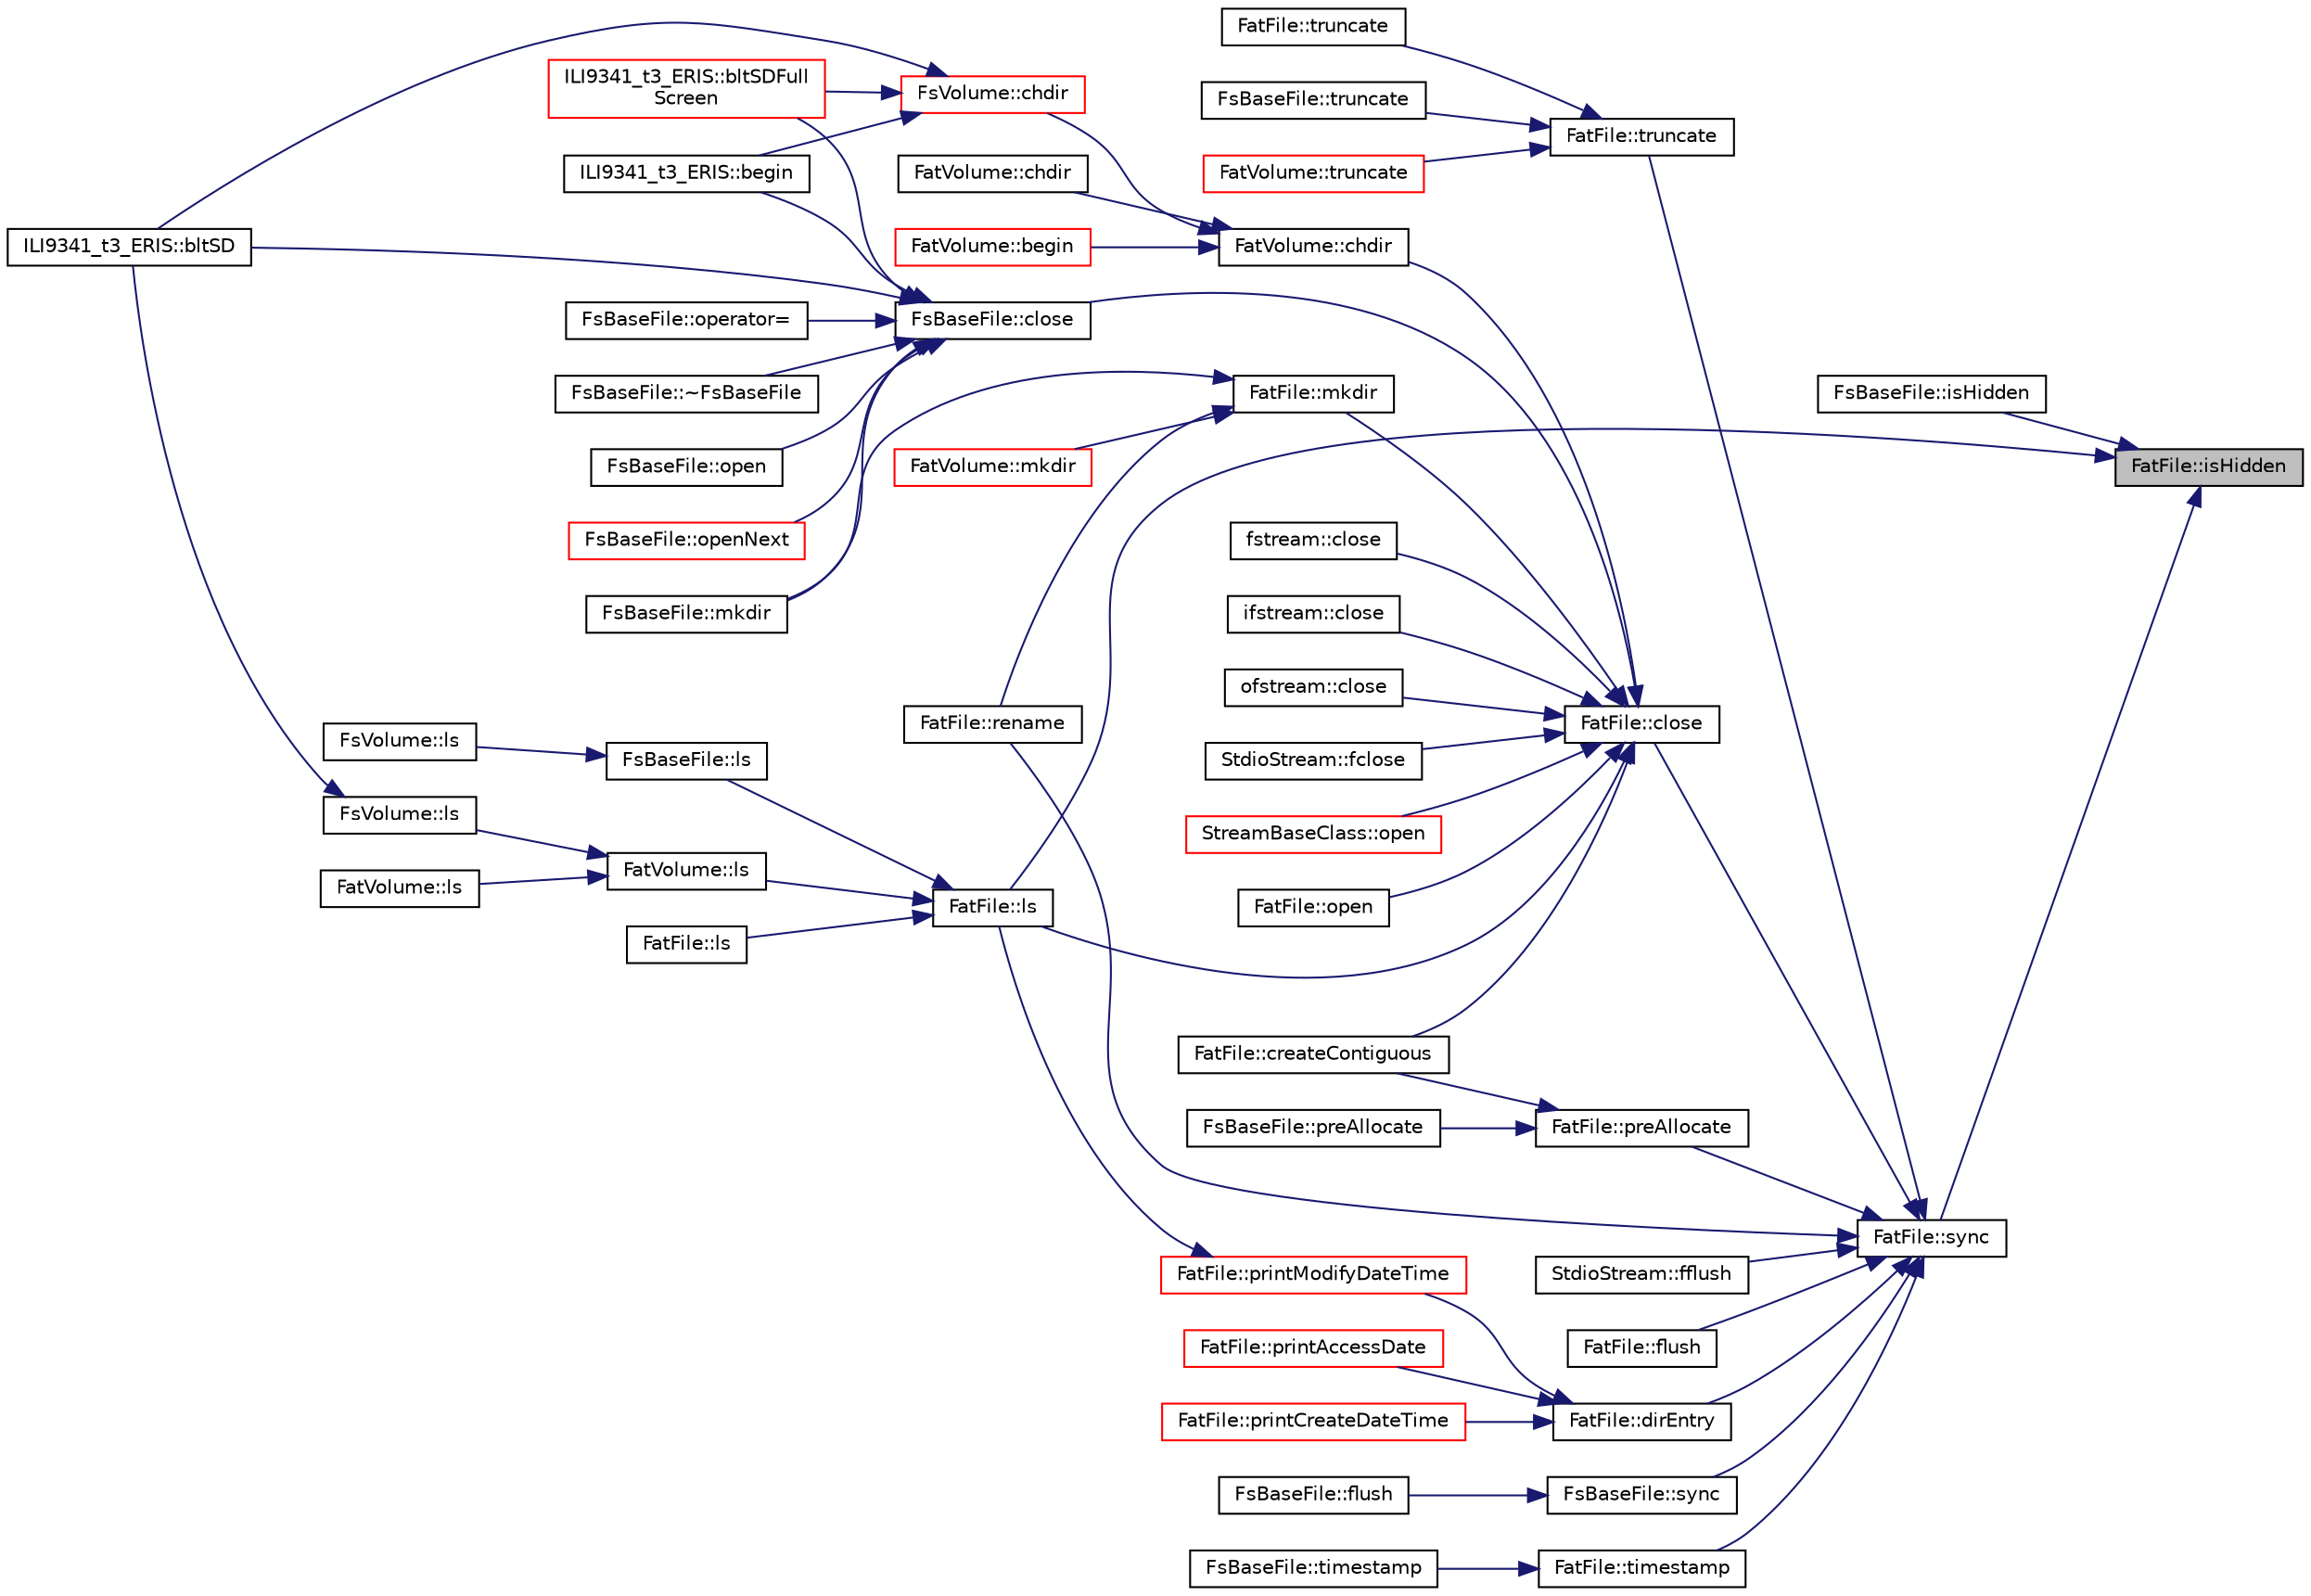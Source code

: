 digraph "FatFile::isHidden"
{
 // LATEX_PDF_SIZE
  edge [fontname="Helvetica",fontsize="10",labelfontname="Helvetica",labelfontsize="10"];
  node [fontname="Helvetica",fontsize="10",shape=record];
  rankdir="RL";
  Node1 [label="FatFile::isHidden",height=0.2,width=0.4,color="black", fillcolor="grey75", style="filled", fontcolor="black",tooltip=" "];
  Node1 -> Node2 [dir="back",color="midnightblue",fontsize="10",style="solid",fontname="Helvetica"];
  Node2 [label="FsBaseFile::isHidden",height=0.2,width=0.4,color="black", fillcolor="white", style="filled",URL="$class_fs_base_file.html#a00e76b229cbb5098e1eb88e64a41dbfb",tooltip=" "];
  Node1 -> Node3 [dir="back",color="midnightblue",fontsize="10",style="solid",fontname="Helvetica"];
  Node3 [label="FatFile::ls",height=0.2,width=0.4,color="black", fillcolor="white", style="filled",URL="$class_fat_file.html#a60ab9d16bcc778150a364c26de467de1",tooltip=" "];
  Node3 -> Node4 [dir="back",color="midnightblue",fontsize="10",style="solid",fontname="Helvetica"];
  Node4 [label="FsBaseFile::ls",height=0.2,width=0.4,color="black", fillcolor="white", style="filled",URL="$class_fs_base_file.html#aecbc336b952eebebfdfcf917863183ee",tooltip=" "];
  Node4 -> Node5 [dir="back",color="midnightblue",fontsize="10",style="solid",fontname="Helvetica"];
  Node5 [label="FsVolume::ls",height=0.2,width=0.4,color="black", fillcolor="white", style="filled",URL="$class_fs_volume.html#ab429316ed9e57a52ecfb938aca7dff6c",tooltip=" "];
  Node3 -> Node6 [dir="back",color="midnightblue",fontsize="10",style="solid",fontname="Helvetica"];
  Node6 [label="FatVolume::ls",height=0.2,width=0.4,color="black", fillcolor="white", style="filled",URL="$class_fat_volume.html#ae40964f357cfff4208812344a0e6f26f",tooltip=" "];
  Node6 -> Node7 [dir="back",color="midnightblue",fontsize="10",style="solid",fontname="Helvetica"];
  Node7 [label="FsVolume::ls",height=0.2,width=0.4,color="black", fillcolor="white", style="filled",URL="$class_fs_volume.html#a679105032aa3e5c4585c63f8e7acfc02",tooltip=" "];
  Node7 -> Node8 [dir="back",color="midnightblue",fontsize="10",style="solid",fontname="Helvetica"];
  Node8 [label="ILI9341_t3_ERIS::bltSD",height=0.2,width=0.4,color="black", fillcolor="white", style="filled",URL="$class_i_l_i9341__t3___e_r_i_s.html#a62cbbd94867557ffbe8d9a2c832c8716",tooltip=" "];
  Node6 -> Node9 [dir="back",color="midnightblue",fontsize="10",style="solid",fontname="Helvetica"];
  Node9 [label="FatVolume::ls",height=0.2,width=0.4,color="black", fillcolor="white", style="filled",URL="$class_fat_volume.html#ad455ad05551329865c659cc4676f2d18",tooltip=" "];
  Node3 -> Node10 [dir="back",color="midnightblue",fontsize="10",style="solid",fontname="Helvetica"];
  Node10 [label="FatFile::ls",height=0.2,width=0.4,color="black", fillcolor="white", style="filled",URL="$class_fat_file.html#a6a11f3307da6232b5f2d11812832d93a",tooltip=" "];
  Node1 -> Node11 [dir="back",color="midnightblue",fontsize="10",style="solid",fontname="Helvetica"];
  Node11 [label="FatFile::sync",height=0.2,width=0.4,color="black", fillcolor="white", style="filled",URL="$class_fat_file.html#a67f3dc4896c542d695e11aac927f585e",tooltip=" "];
  Node11 -> Node12 [dir="back",color="midnightblue",fontsize="10",style="solid",fontname="Helvetica"];
  Node12 [label="FatFile::close",height=0.2,width=0.4,color="black", fillcolor="white", style="filled",URL="$class_fat_file.html#afd16af325e0642e4bff6430b7d8bb18b",tooltip=" "];
  Node12 -> Node13 [dir="back",color="midnightblue",fontsize="10",style="solid",fontname="Helvetica"];
  Node13 [label="FatVolume::chdir",height=0.2,width=0.4,color="black", fillcolor="white", style="filled",URL="$class_fat_volume.html#a659d921b3efd52d310a33cba69eff18b",tooltip=" "];
  Node13 -> Node14 [dir="back",color="midnightblue",fontsize="10",style="solid",fontname="Helvetica"];
  Node14 [label="FatVolume::begin",height=0.2,width=0.4,color="red", fillcolor="white", style="filled",URL="$class_fat_volume.html#af3a219ea89bbbf310a61115c9a3d221a",tooltip=" "];
  Node13 -> Node16 [dir="back",color="midnightblue",fontsize="10",style="solid",fontname="Helvetica"];
  Node16 [label="FsVolume::chdir",height=0.2,width=0.4,color="red", fillcolor="white", style="filled",URL="$class_fs_volume.html#abcc645df09441d40c476e4981393c944",tooltip=" "];
  Node16 -> Node17 [dir="back",color="midnightblue",fontsize="10",style="solid",fontname="Helvetica"];
  Node17 [label="ILI9341_t3_ERIS::begin",height=0.2,width=0.4,color="black", fillcolor="white", style="filled",URL="$class_i_l_i9341__t3___e_r_i_s.html#aac7f00d564f87cf2063f869d273f6f48",tooltip=" "];
  Node16 -> Node8 [dir="back",color="midnightblue",fontsize="10",style="solid",fontname="Helvetica"];
  Node16 -> Node18 [dir="back",color="midnightblue",fontsize="10",style="solid",fontname="Helvetica"];
  Node18 [label="ILI9341_t3_ERIS::bltSDFull\lScreen",height=0.2,width=0.4,color="red", fillcolor="white", style="filled",URL="$class_i_l_i9341__t3___e_r_i_s.html#a6efb6ee1407d55e237e86b7557d89b75",tooltip=" "];
  Node13 -> Node23 [dir="back",color="midnightblue",fontsize="10",style="solid",fontname="Helvetica"];
  Node23 [label="FatVolume::chdir",height=0.2,width=0.4,color="black", fillcolor="white", style="filled",URL="$class_fat_volume.html#ac591520e33ff8ba51e80782a87423872",tooltip=" "];
  Node12 -> Node24 [dir="back",color="midnightblue",fontsize="10",style="solid",fontname="Helvetica"];
  Node24 [label="FsBaseFile::close",height=0.2,width=0.4,color="black", fillcolor="white", style="filled",URL="$class_fs_base_file.html#aa669c695a839e68e417fb15eebe3de13",tooltip=" "];
  Node24 -> Node17 [dir="back",color="midnightblue",fontsize="10",style="solid",fontname="Helvetica"];
  Node24 -> Node8 [dir="back",color="midnightblue",fontsize="10",style="solid",fontname="Helvetica"];
  Node24 -> Node18 [dir="back",color="midnightblue",fontsize="10",style="solid",fontname="Helvetica"];
  Node24 -> Node25 [dir="back",color="midnightblue",fontsize="10",style="solid",fontname="Helvetica"];
  Node25 [label="FsBaseFile::mkdir",height=0.2,width=0.4,color="black", fillcolor="white", style="filled",URL="$class_fs_base_file.html#a8b7aa7f2c63882e483336dfe12ef6800",tooltip=" "];
  Node24 -> Node26 [dir="back",color="midnightblue",fontsize="10",style="solid",fontname="Helvetica"];
  Node26 [label="FsBaseFile::open",height=0.2,width=0.4,color="black", fillcolor="white", style="filled",URL="$class_fs_base_file.html#a9786eb47f5d001e89ff291c271517547",tooltip=" "];
  Node24 -> Node27 [dir="back",color="midnightblue",fontsize="10",style="solid",fontname="Helvetica"];
  Node27 [label="FsBaseFile::openNext",height=0.2,width=0.4,color="red", fillcolor="white", style="filled",URL="$class_fs_base_file.html#acb9b1075f4db76fa7e0521c9aff9c3df",tooltip=" "];
  Node24 -> Node29 [dir="back",color="midnightblue",fontsize="10",style="solid",fontname="Helvetica"];
  Node29 [label="FsBaseFile::operator=",height=0.2,width=0.4,color="black", fillcolor="white", style="filled",URL="$class_fs_base_file.html#ae4f6d168072bb4f2a61976f621659d20",tooltip=" "];
  Node24 -> Node30 [dir="back",color="midnightblue",fontsize="10",style="solid",fontname="Helvetica"];
  Node30 [label="FsBaseFile::~FsBaseFile",height=0.2,width=0.4,color="black", fillcolor="white", style="filled",URL="$class_fs_base_file.html#ab148c0eb86197666a251a2f0a15f2a02",tooltip=" "];
  Node12 -> Node31 [dir="back",color="midnightblue",fontsize="10",style="solid",fontname="Helvetica"];
  Node31 [label="fstream::close",height=0.2,width=0.4,color="black", fillcolor="white", style="filled",URL="$classfstream.html#ac5720ee620c09d63dd186823e688ea9a",tooltip=" "];
  Node12 -> Node32 [dir="back",color="midnightblue",fontsize="10",style="solid",fontname="Helvetica"];
  Node32 [label="ifstream::close",height=0.2,width=0.4,color="black", fillcolor="white", style="filled",URL="$classifstream.html#ac5892f472afdef6160f5fe2401b16dce",tooltip=" "];
  Node12 -> Node33 [dir="back",color="midnightblue",fontsize="10",style="solid",fontname="Helvetica"];
  Node33 [label="ofstream::close",height=0.2,width=0.4,color="black", fillcolor="white", style="filled",URL="$classofstream.html#a240f3752c7ff7a78d10c143d2083715f",tooltip=" "];
  Node12 -> Node34 [dir="back",color="midnightblue",fontsize="10",style="solid",fontname="Helvetica"];
  Node34 [label="FatFile::createContiguous",height=0.2,width=0.4,color="black", fillcolor="white", style="filled",URL="$class_fat_file.html#a0853fbd44aee2798d14d8e3aed78f8bf",tooltip=" "];
  Node12 -> Node35 [dir="back",color="midnightblue",fontsize="10",style="solid",fontname="Helvetica"];
  Node35 [label="StdioStream::fclose",height=0.2,width=0.4,color="black", fillcolor="white", style="filled",URL="$class_stdio_stream.html#a4ddd4658d49182013d2fa2a181e96c5a",tooltip=" "];
  Node12 -> Node3 [dir="back",color="midnightblue",fontsize="10",style="solid",fontname="Helvetica"];
  Node12 -> Node36 [dir="back",color="midnightblue",fontsize="10",style="solid",fontname="Helvetica"];
  Node36 [label="FatFile::mkdir",height=0.2,width=0.4,color="black", fillcolor="white", style="filled",URL="$class_fat_file.html#abab5b9f72cc796388dd4eed01d13d90d",tooltip=" "];
  Node36 -> Node37 [dir="back",color="midnightblue",fontsize="10",style="solid",fontname="Helvetica"];
  Node37 [label="FatVolume::mkdir",height=0.2,width=0.4,color="red", fillcolor="white", style="filled",URL="$class_fat_volume.html#ad80bccf8f24ff001a7b9277effc2cc52",tooltip=" "];
  Node36 -> Node25 [dir="back",color="midnightblue",fontsize="10",style="solid",fontname="Helvetica"];
  Node36 -> Node41 [dir="back",color="midnightblue",fontsize="10",style="solid",fontname="Helvetica"];
  Node41 [label="FatFile::rename",height=0.2,width=0.4,color="black", fillcolor="white", style="filled",URL="$class_fat_file.html#a4b42f2454ff462555c07ea094a92a1e0",tooltip=" "];
  Node12 -> Node42 [dir="back",color="midnightblue",fontsize="10",style="solid",fontname="Helvetica"];
  Node42 [label="StreamBaseClass::open",height=0.2,width=0.4,color="red", fillcolor="white", style="filled",URL="$class_stream_base_class.html#ae35297f11506f154597015f9216b72df",tooltip=" "];
  Node12 -> Node49 [dir="back",color="midnightblue",fontsize="10",style="solid",fontname="Helvetica"];
  Node49 [label="FatFile::open",height=0.2,width=0.4,color="black", fillcolor="white", style="filled",URL="$class_fat_file.html#a58d6ea245f1bc3ae7a6df311cd25052f",tooltip=" "];
  Node11 -> Node50 [dir="back",color="midnightblue",fontsize="10",style="solid",fontname="Helvetica"];
  Node50 [label="FatFile::dirEntry",height=0.2,width=0.4,color="black", fillcolor="white", style="filled",URL="$class_fat_file.html#a2f4e9ab3056125b07f15d14ca26d5346",tooltip=" "];
  Node50 -> Node51 [dir="back",color="midnightblue",fontsize="10",style="solid",fontname="Helvetica"];
  Node51 [label="FatFile::printAccessDate",height=0.2,width=0.4,color="red", fillcolor="white", style="filled",URL="$class_fat_file.html#a22be4c339d0bfa331f75415b74dd4f37",tooltip=" "];
  Node50 -> Node54 [dir="back",color="midnightblue",fontsize="10",style="solid",fontname="Helvetica"];
  Node54 [label="FatFile::printCreateDateTime",height=0.2,width=0.4,color="red", fillcolor="white", style="filled",URL="$class_fat_file.html#ab22396a285e27b53501a0047ddd97f59",tooltip=" "];
  Node50 -> Node56 [dir="back",color="midnightblue",fontsize="10",style="solid",fontname="Helvetica"];
  Node56 [label="FatFile::printModifyDateTime",height=0.2,width=0.4,color="red", fillcolor="white", style="filled",URL="$class_fat_file.html#a43c8a1cabcae673e43c590f5db44c65a",tooltip=" "];
  Node56 -> Node3 [dir="back",color="midnightblue",fontsize="10",style="solid",fontname="Helvetica"];
  Node11 -> Node58 [dir="back",color="midnightblue",fontsize="10",style="solid",fontname="Helvetica"];
  Node58 [label="StdioStream::fflush",height=0.2,width=0.4,color="black", fillcolor="white", style="filled",URL="$class_stdio_stream.html#a7ce32ec7ea3f2fd8ea42b9633890f1c0",tooltip=" "];
  Node11 -> Node59 [dir="back",color="midnightblue",fontsize="10",style="solid",fontname="Helvetica"];
  Node59 [label="FatFile::flush",height=0.2,width=0.4,color="black", fillcolor="white", style="filled",URL="$class_fat_file.html#a166b5ff04754cc925f2aee71bf92f800",tooltip=" "];
  Node11 -> Node60 [dir="back",color="midnightblue",fontsize="10",style="solid",fontname="Helvetica"];
  Node60 [label="FatFile::preAllocate",height=0.2,width=0.4,color="black", fillcolor="white", style="filled",URL="$class_fat_file.html#aeeb13b9de68bf9097c863c41d655ee83",tooltip=" "];
  Node60 -> Node34 [dir="back",color="midnightblue",fontsize="10",style="solid",fontname="Helvetica"];
  Node60 -> Node61 [dir="back",color="midnightblue",fontsize="10",style="solid",fontname="Helvetica"];
  Node61 [label="FsBaseFile::preAllocate",height=0.2,width=0.4,color="black", fillcolor="white", style="filled",URL="$class_fs_base_file.html#acbc037f9f07c57235bb8b30af5a53ac2",tooltip=" "];
  Node11 -> Node41 [dir="back",color="midnightblue",fontsize="10",style="solid",fontname="Helvetica"];
  Node11 -> Node62 [dir="back",color="midnightblue",fontsize="10",style="solid",fontname="Helvetica"];
  Node62 [label="FsBaseFile::sync",height=0.2,width=0.4,color="black", fillcolor="white", style="filled",URL="$class_fs_base_file.html#acf2d9261c5c1b1b022a0414cdfe0a17b",tooltip=" "];
  Node62 -> Node63 [dir="back",color="midnightblue",fontsize="10",style="solid",fontname="Helvetica"];
  Node63 [label="FsBaseFile::flush",height=0.2,width=0.4,color="black", fillcolor="white", style="filled",URL="$class_fs_base_file.html#adba2e8ad2ec46ae0f7b8f93b33a2b262",tooltip=" "];
  Node11 -> Node64 [dir="back",color="midnightblue",fontsize="10",style="solid",fontname="Helvetica"];
  Node64 [label="FatFile::timestamp",height=0.2,width=0.4,color="black", fillcolor="white", style="filled",URL="$class_fat_file.html#a56dabdf73833b7e961c4530eb8e16d23",tooltip=" "];
  Node64 -> Node65 [dir="back",color="midnightblue",fontsize="10",style="solid",fontname="Helvetica"];
  Node65 [label="FsBaseFile::timestamp",height=0.2,width=0.4,color="black", fillcolor="white", style="filled",URL="$class_fs_base_file.html#acea65e639feebaac01964af02a77d324",tooltip=" "];
  Node11 -> Node66 [dir="back",color="midnightblue",fontsize="10",style="solid",fontname="Helvetica"];
  Node66 [label="FatFile::truncate",height=0.2,width=0.4,color="black", fillcolor="white", style="filled",URL="$class_fat_file.html#a7dda881dac19ea2aa9b2e85a229a98d7",tooltip=" "];
  Node66 -> Node67 [dir="back",color="midnightblue",fontsize="10",style="solid",fontname="Helvetica"];
  Node67 [label="FsBaseFile::truncate",height=0.2,width=0.4,color="black", fillcolor="white", style="filled",URL="$class_fs_base_file.html#a2a0bf00241df08a604f054512746986b",tooltip=" "];
  Node66 -> Node68 [dir="back",color="midnightblue",fontsize="10",style="solid",fontname="Helvetica"];
  Node68 [label="FatVolume::truncate",height=0.2,width=0.4,color="red", fillcolor="white", style="filled",URL="$class_fat_volume.html#a86a08bf789e33567418465b9b12751e2",tooltip=" "];
  Node66 -> Node70 [dir="back",color="midnightblue",fontsize="10",style="solid",fontname="Helvetica"];
  Node70 [label="FatFile::truncate",height=0.2,width=0.4,color="black", fillcolor="white", style="filled",URL="$class_fat_file.html#aa6e663098a578635d37d92e82d18d616",tooltip=" "];
}
